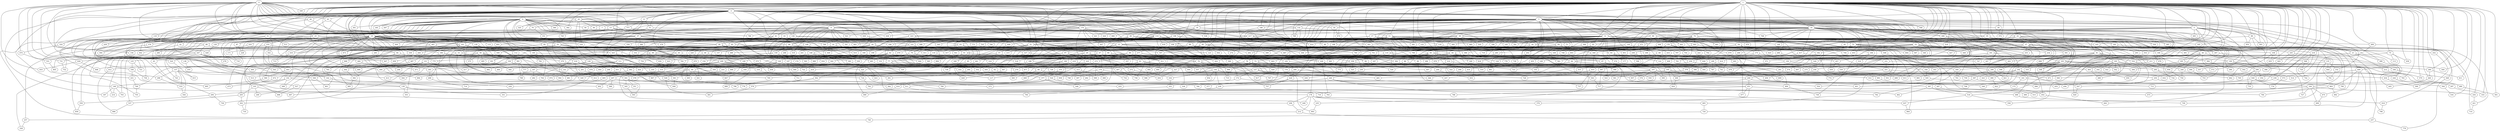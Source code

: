 graph g {0;1;2;3;4;5;6;7;8;9;10;11;12;13;14;15;16;17;18;19;20;21;22;23;24;25;26;27;28;29;30;31;32;33;34;35;36;37;38;39;40;41;42;43;44;45;46;47;48;49;50;51;52;53;54;55;56;57;58;59;60;61;62;63;64;65;66;67;68;69;70;71;72;73;74;75;76;77;78;79;80;81;82;83;84;85;86;87;88;89;90;91;92;93;94;95;96;97;98;99;100;101;102;103;104;105;106;107;108;109;110;111;112;113;114;115;116;117;118;119;120;121;122;123;124;125;126;127;128;129;130;131;132;133;134;135;136;137;138;139;140;141;142;143;144;145;146;147;148;149;150;151;152;153;154;155;156;157;158;159;160;161;162;163;164;165;166;167;168;169;170;171;172;173;174;175;176;177;178;179;180;181;182;183;184;185;186;187;188;189;190;191;192;193;194;195;196;197;198;199;200;201;202;203;204;205;206;207;208;209;210;211;212;213;214;215;216;217;218;219;220;221;222;223;224;225;226;227;228;229;230;231;232;233;234;235;236;237;238;239;240;241;242;243;244;245;246;247;248;249;250;251;252;253;254;255;256;257;258;259;260;261;262;263;264;265;266;267;268;269;270;271;272;273;274;275;276;277;278;279;280;281;282;283;284;285;286;287;288;289;290;291;292;293;294;295;296;297;298;299;300;301;302;303;304;305;306;307;308;309;310;311;312;313;314;315;316;317;318;319;320;321;322;323;324;325;326;327;328;329;330;331;332;333;334;335;336;337;338;339;340;341;342;343;344;345;346;347;348;349;350;351;352;353;354;355;356;357;358;359;360;361;362;363;364;365;366;367;368;369;370;371;372;373;374;375;376;377;378;379;380;381;382;383;384;385;386;387;388;389;390;391;392;393;394;395;396;397;398;399;400;401;402;403;404;405;406;407;408;409;410;411;412;413;414;415;416;417;418;419;420;421;422;423;424;425;426;427;428;429;430;431;432;433;434;435;436;437;438;439;440;441;442;443;444;445;446;447;448;449;450;451;452;453;454;455;456;457;458;459;460;461;462;463;464;465;466;467;468;469;470;471;472;473;474;475;476;477;478;479;480;481;482;483;484;485;486;487;488;489;490;491;492;493;494;495;496;497;498;499;500;501;502;503;504;505;506;507;508;509;510;511;512;513;514;515;516;517;518;519;520;521;522;523;524;525;526;527;528;529;530;531;532;533;534;535;536;537;538;539;540;541;542;543;544;545;546;547;548;549;550;551;552;553;554;555;556;557;558;559;560;561;562;563;564;565;566;567;568;569;570;571;572;573;574;575;576;577;578;579;580;581;582;583;584;585;586;587;588;589;590;591;592;593;594;595;596;597;598;599;600;601;602;603;604;605;606;607;608;609;610;611;612;613;614;615;616;617;618;619;620;621;622;623;624;625;626;627;628;629;630;631;632;633;634;635;636;637;638;639;640;641;642;643;644;645;646;647;648;649;650;651;652;653;654;655;656;657;658;659;660;661;662;663;664;665;666;667;668;669;670;671;672;673;674;675;676;677;678;679;680;681;682;683;684;685;686;687;688;689;690;691;692;693;694;695;696;697;698;699;700;701;702;703;704;705;706;707;708;709;710;711;712;713;714;715;716;717;718;719;720;721;722;723;724;725;726;727;728;729;730;731;732;733;734;735;736;737;738;739;740;741;742;743;744;745;746;747;748;749;750;751;752;753;754;755;756;757;758;759;760;761;762;763;764;765;766;767;768;769;770;771;772;773;774;775;776;777;778;779;780;781;782;783;784;785;786;787;788;789;790;791;792;793;794;795;796;797;798;799;0 -- 2;0 -- 4;0 -- 13;0 -- 19;0 -- 20;0 -- 25;0 -- 39;0 -- 43;0 -- 48;0 -- 53;0 -- 60;0 -- 92;0 -- 98;0 -- 101;0 -- 128;0 -- 156;0 -- 166;0 -- 247;0 -- 326;0 -- 474;0 -- 490;0 -- 571;0 -- 628;0 -- 633;0 -- 731;0 -- 745;0 -- 786;1 -- 2;1 -- 3;1 -- 5;1 -- 6;1 -- 8;1 -- 9;1 -- 11;1 -- 12;1 -- 16;1 -- 18;1 -- 22;1 -- 27;1 -- 28;1 -- 33;1 -- 34;1 -- 35;1 -- 40;1 -- 54;1 -- 55;1 -- 62;1 -- 64;1 -- 74;1 -- 75;1 -- 78;1 -- 81;1 -- 83;1 -- 86;1 -- 88;1 -- 95;1 -- 110;1 -- 115;1 -- 120;1 -- 121;1 -- 126;1 -- 130;1 -- 134;1 -- 140;1 -- 142;1 -- 143;1 -- 165;1 -- 170;1 -- 175;1 -- 176;1 -- 182;1 -- 186;1 -- 187;1 -- 218;1 -- 221;1 -- 224;1 -- 233;1 -- 236;1 -- 245;1 -- 252;1 -- 254;1 -- 260;1 -- 263;1 -- 266;1 -- 273;1 -- 281;1 -- 326;1 -- 333;1 -- 338;1 -- 342;1 -- 356;1 -- 360;1 -- 363;1 -- 372;1 -- 392;1 -- 396;1 -- 399;1 -- 406;1 -- 418;1 -- 426;1 -- 427;1 -- 435;1 -- 436;1 -- 440;1 -- 470;1 -- 491;1 -- 500;1 -- 501;1 -- 504;1 -- 507;1 -- 516;1 -- 519;1 -- 520;1 -- 526;1 -- 538;1 -- 546;1 -- 553;1 -- 560;1 -- 570;1 -- 583;1 -- 590;1 -- 611;1 -- 632;1 -- 674;1 -- 678;1 -- 700;1 -- 746;1 -- 769;1 -- 783;2 -- 3;2 -- 4;2 -- 6;2 -- 12;2 -- 13;2 -- 20;2 -- 30;2 -- 31;2 -- 38;2 -- 43;2 -- 49;2 -- 51;2 -- 56;2 -- 57;2 -- 60;2 -- 69;2 -- 89;2 -- 94;2 -- 95;2 -- 114;2 -- 118;2 -- 127;2 -- 132;2 -- 134;2 -- 138;2 -- 146;2 -- 148;2 -- 170;2 -- 185;2 -- 199;2 -- 255;2 -- 264;2 -- 301;2 -- 324;2 -- 325;2 -- 398;2 -- 410;2 -- 439;2 -- 442;2 -- 443;2 -- 453;2 -- 461;2 -- 472;2 -- 486;2 -- 499;2 -- 509;2 -- 561;2 -- 588;2 -- 597;2 -- 614;2 -- 625;2 -- 631;2 -- 640;2 -- 647;2 -- 685;2 -- 702;2 -- 751;2 -- 752;3 -- 5;3 -- 7;3 -- 16;3 -- 17;3 -- 18;3 -- 21;3 -- 28;3 -- 30;3 -- 36;3 -- 38;3 -- 39;3 -- 41;3 -- 50;3 -- 59;3 -- 61;3 -- 74;3 -- 76;3 -- 77;3 -- 79;3 -- 80;3 -- 93;3 -- 107;3 -- 124;3 -- 132;3 -- 133;3 -- 152;3 -- 158;3 -- 161;3 -- 162;3 -- 173;3 -- 186;3 -- 253;3 -- 274;3 -- 300;3 -- 334;3 -- 355;3 -- 357;3 -- 366;3 -- 368;3 -- 381;3 -- 385;3 -- 404;3 -- 464;3 -- 496;3 -- 512;3 -- 546;3 -- 567;3 -- 574;3 -- 587;3 -- 613;3 -- 621;3 -- 623;3 -- 638;3 -- 719;3 -- 768;4 -- 7;4 -- 8;4 -- 9;4 -- 10;4 -- 14;4 -- 37;4 -- 50;4 -- 65;4 -- 66;4 -- 76;4 -- 82;4 -- 84;4 -- 112;4 -- 125;4 -- 129;4 -- 154;4 -- 183;4 -- 185;4 -- 197;4 -- 223;4 -- 232;4 -- 234;4 -- 272;4 -- 301;4 -- 360;4 -- 389;4 -- 392;4 -- 428;4 -- 506;4 -- 584;4 -- 597;4 -- 639;4 -- 642;4 -- 721;4 -- 740;4 -- 781;5 -- 10;5 -- 21;5 -- 73;5 -- 88;5 -- 90;5 -- 150;5 -- 193;5 -- 283;5 -- 303;5 -- 572;5 -- 604;5 -- 652;5 -- 671;6 -- 51;6 -- 270;6 -- 321;6 -- 571;7 -- 85;7 -- 758;8 -- 139;8 -- 232;8 -- 352;8 -- 512;8 -- 695;9 -- 11;9 -- 15;9 -- 29;9 -- 37;9 -- 87;9 -- 96;9 -- 105;9 -- 159;9 -- 167;9 -- 217;9 -- 228;9 -- 288;9 -- 319;9 -- 376;9 -- 482;9 -- 513;9 -- 521;9 -- 538;9 -- 725;9 -- 767;9 -- 771;10 -- 52;10 -- 179;10 -- 211;10 -- 380;11 -- 14;11 -- 15;11 -- 33;11 -- 34;11 -- 44;11 -- 49;11 -- 59;11 -- 111;11 -- 117;11 -- 119;11 -- 133;11 -- 196;11 -- 207;11 -- 269;11 -- 281;11 -- 307;11 -- 343;11 -- 387;11 -- 466;11 -- 519;11 -- 614;11 -- 618;11 -- 643;11 -- 648;11 -- 661;11 -- 730;11 -- 744;11 -- 784;11 -- 795;12 -- 23;12 -- 70;12 -- 72;12 -- 97;12 -- 103;12 -- 131;12 -- 174;12 -- 192;12 -- 200;12 -- 261;12 -- 304;12 -- 347;12 -- 361;12 -- 374;12 -- 384;12 -- 395;12 -- 401;12 -- 406;12 -- 429;12 -- 441;12 -- 517;12 -- 550;12 -- 594;12 -- 635;12 -- 685;12 -- 766;12 -- 772;12 -- 792;12 -- 799;13 -- 19;13 -- 62;13 -- 151;13 -- 198;13 -- 336;13 -- 431;13 -- 639;13 -- 785;14 -- 47;14 -- 53;14 -- 171;14 -- 180;15 -- 68;15 -- 69;15 -- 79;15 -- 188;15 -- 226;15 -- 610;15 -- 653;16 -- 17;16 -- 22;16 -- 26;16 -- 35;16 -- 45;16 -- 71;16 -- 80;16 -- 105;16 -- 106;16 -- 119;16 -- 122;16 -- 126;16 -- 135;16 -- 136;16 -- 144;16 -- 149;16 -- 164;16 -- 168;16 -- 217;16 -- 227;16 -- 271;16 -- 283;16 -- 310;16 -- 409;16 -- 417;16 -- 475;16 -- 478;16 -- 496;16 -- 530;16 -- 535;16 -- 687;16 -- 723;16 -- 768;16 -- 790;17 -- 31;17 -- 91;17 -- 162;17 -- 194;17 -- 734;17 -- 738;18 -- 24;18 -- 41;18 -- 198;18 -- 204;18 -- 510;19 -- 23;19 -- 24;19 -- 26;19 -- 32;19 -- 48;19 -- 52;19 -- 54;19 -- 99;19 -- 102;19 -- 108;19 -- 115;19 -- 116;19 -- 130;19 -- 137;19 -- 169;19 -- 171;19 -- 194;19 -- 201;19 -- 203;19 -- 222;19 -- 257;19 -- 261;19 -- 285;19 -- 329;19 -- 378;19 -- 400;19 -- 402;19 -- 416;19 -- 425;19 -- 444;19 -- 458;19 -- 497;19 -- 531;19 -- 589;19 -- 592;19 -- 602;19 -- 605;19 -- 634;19 -- 641;19 -- 673;19 -- 694;19 -- 700;19 -- 713;19 -- 718;19 -- 743;19 -- 755;19 -- 761;19 -- 764;20 -- 25;20 -- 36;20 -- 121;20 -- 128;20 -- 172;20 -- 229;20 -- 325;20 -- 591;21 -- 213;21 -- 309;21 -- 368;21 -- 747;22 -- 27;22 -- 40;22 -- 45;22 -- 55;22 -- 72;22 -- 109;22 -- 165;22 -- 293;22 -- 300;22 -- 308;22 -- 385;22 -- 390;22 -- 446;22 -- 530;22 -- 697;23 -- 285;23 -- 287;23 -- 349;24 -- 93;24 -- 99;24 -- 205;24 -- 220;24 -- 332;24 -- 340;24 -- 432;24 -- 495;24 -- 504;24 -- 670;24 -- 726;24 -- 770;25 -- 32;25 -- 229;25 -- 241;25 -- 280;25 -- 439;25 -- 608;26 -- 227;26 -- 318;26 -- 373;26 -- 425;26 -- 449;26 -- 507;26 -- 527;26 -- 610;26 -- 630;26 -- 668;26 -- 698;27 -- 29;27 -- 66;27 -- 75;27 -- 113;27 -- 116;27 -- 181;27 -- 219;27 -- 231;27 -- 234;27 -- 245;27 -- 253;27 -- 267;27 -- 344;27 -- 421;27 -- 534;27 -- 549;27 -- 591;27 -- 626;27 -- 710;28 -- 372;29 -- 61;29 -- 64;29 -- 73;29 -- 85;29 -- 104;29 -- 124;29 -- 154;29 -- 208;29 -- 210;29 -- 461;29 -- 542;29 -- 593;29 -- 775;30 -- 196;30 -- 674;31 -- 46;31 -- 57;31 -- 91;31 -- 252;31 -- 580;31 -- 601;31 -- 651;31 -- 797;32 -- 63;33 -- 81;33 -- 163;33 -- 268;33 -- 317;33 -- 340;33 -- 346;33 -- 453;33 -- 479;33 -- 489;33 -- 541;33 -- 551;33 -- 573;33 -- 598;33 -- 744;34 -- 44;34 -- 47;34 -- 182;35 -- 145;35 -- 218;35 -- 658;36 -- 118;36 -- 153;37 -- 42;37 -- 46;37 -- 87;37 -- 149;37 -- 206;37 -- 250;37 -- 376;37 -- 380;37 -- 444;37 -- 722;38 -- 67;38 -- 71;38 -- 89;38 -- 96;38 -- 155;38 -- 177;38 -- 210;38 -- 279;38 -- 508;38 -- 535;38 -- 557;38 -- 566;38 -- 607;39 -- 58;39 -- 108;39 -- 145;39 -- 320;39 -- 403;39 -- 654;40 -- 183;40 -- 184;40 -- 225;40 -- 240;40 -- 244;40 -- 273;40 -- 386;40 -- 532;40 -- 656;40 -- 753;41 -- 42;41 -- 68;41 -- 101;41 -- 123;41 -- 129;41 -- 222;41 -- 348;42 -- 123;42 -- 168;42 -- 282;42 -- 416;43 -- 94;43 -- 279;44 -- 63;44 -- 67;44 -- 78;44 -- 160;44 -- 263;44 -- 299;44 -- 618;44 -- 634;45 -- 417;46 -- 104;46 -- 383;47 -- 109;47 -- 153;47 -- 422;47 -- 532;47 -- 552;47 -- 680;48 -- 65;48 -- 157;48 -- 247;48 -- 280;51 -- 82;51 -- 114;52 -- 56;52 -- 216;52 -- 264;52 -- 328;52 -- 332;52 -- 375;52 -- 411;52 -- 460;52 -- 476;52 -- 541;52 -- 593;53 -- 412;53 -- 423;53 -- 731;54 -- 106;54 -- 175;54 -- 430;54 -- 457;54 -- 581;55 -- 110;55 -- 202;56 -- 90;56 -- 138;56 -- 216;56 -- 262;56 -- 322;56 -- 375;56 -- 381;56 -- 495;56 -- 647;56 -- 668;56 -- 682;57 -- 58;57 -- 305;57 -- 485;57 -- 629;57 -- 707;58 -- 526;59 -- 97;59 -- 291;59 -- 306;59 -- 365;59 -- 427;59 -- 433;59 -- 604;59 -- 719;60 -- 438;60 -- 556;61 -- 127;61 -- 240;61 -- 272;61 -- 393;61 -- 405;61 -- 675;61 -- 732;62 -- 70;62 -- 219;62 -- 537;62 -- 665;62 -- 777;62 -- 780;63 -- 294;64 -- 335;64 -- 356;64 -- 410;64 -- 574;65 -- 131;65 -- 708;66 -- 209;66 -- 284;66 -- 363;66 -- 569;66 -- 643;67 -- 107;67 -- 379;67 -- 576;68 -- 77;68 -- 122;68 -- 188;68 -- 195;68 -- 311;68 -- 450;68 -- 492;68 -- 669;69 -- 136;69 -- 422;70 -- 242;70 -- 419;70 -- 617;70 -- 666;70 -- 688;70 -- 715;72 -- 83;72 -- 189;72 -- 259;72 -- 346;72 -- 394;72 -- 587;72 -- 625;72 -- 797;73 -- 98;73 -- 260;73 -- 289;73 -- 666;73 -- 677;73 -- 691;74 -- 176;74 -- 180;74 -- 181;74 -- 203;74 -- 237;74 -- 271;74 -- 290;74 -- 323;74 -- 407;74 -- 423;74 -- 441;74 -- 540;74 -- 585;74 -- 600;74 -- 781;75 -- 113;75 -- 342;75 -- 409;75 -- 436;76 -- 151;76 -- 393;77 -- 92;77 -- 320;77 -- 407;77 -- 484;77 -- 528;78 -- 84;78 -- 197;78 -- 204;78 -- 291;78 -- 429;78 -- 505;78 -- 523;78 -- 793;79 -- 100;79 -- 147;79 -- 226;79 -- 454;80 -- 100;80 -- 302;80 -- 308;80 -- 442;80 -- 497;80 -- 558;80 -- 603;80 -- 704;81 -- 163;81 -- 193;81 -- 295;81 -- 529;81 -- 606;81 -- 696;82 -- 317;82 -- 508;82 -- 559;82 -- 646;82 -- 659;83 -- 86;83 -- 125;83 -- 135;83 -- 189;83 -- 259;83 -- 327;83 -- 358;83 -- 362;83 -- 424;83 -- 741;84 -- 102;84 -- 305;84 -- 321;84 -- 795;85 -- 482;85 -- 536;86 -- 141;86 -- 238;86 -- 716;87 -- 228;87 -- 473;88 -- 354;88 -- 583;88 -- 608;88 -- 652;89 -- 157;89 -- 160;89 -- 296;89 -- 486;89 -- 687;89 -- 787;90 -- 554;91 -- 645;91 -- 679;91 -- 684;92 -- 312;92 -- 506;93 -- 150;93 -- 177;93 -- 312;93 -- 596;94 -- 364;94 -- 484;94 -- 775;95 -- 199;95 -- 238;95 -- 246;95 -- 256;95 -- 277;95 -- 399;95 -- 565;95 -- 586;95 -- 754;96 -- 159;96 -- 288;96 -- 319;96 -- 351;96 -- 467;96 -- 657;96 -- 746;97 -- 120;97 -- 337;97 -- 548;97 -- 749;98 -- 117;98 -- 565;98 -- 712;99 -- 111;99 -- 174;99 -- 225;99 -- 458;99 -- 612;99 -- 670;99 -- 680;100 -- 689;101 -- 112;101 -- 148;101 -- 156;101 -- 166;101 -- 330;101 -- 483;102 -- 103;102 -- 139;102 -- 146;102 -- 269;103 -- 205;103 -- 249;103 -- 467;104 -- 137;104 -- 327;104 -- 353;104 -- 364;104 -- 382;104 -- 432;105 -- 289;105 -- 297;105 -- 672;106 -- 310;106 -- 457;106 -- 459;107 -- 161;107 -- 236;107 -- 329;107 -- 472;107 -- 576;107 -- 581;107 -- 595;107 -- 632;107 -- 683;107 -- 748;107 -- 760;108 -- 220;108 -- 241;108 -- 677;109 -- 155;109 -- 208;110 -- 167;110 -- 190;110 -- 211;111 -- 201;111 -- 350;111 -- 471;112 -- 191;112 -- 776;114 -- 143;114 -- 158;114 -- 215;114 -- 268;114 -- 306;114 -- 398;114 -- 418;114 -- 449;114 -- 524;114 -- 556;114 -- 693;116 -- 373;116 -- 483;116 -- 626;116 -- 640;118 -- 324;119 -- 258;119 -- 292;120 -- 233;120 -- 316;120 -- 714;120 -- 794;121 -- 169;121 -- 191;121 -- 267;121 -- 314;121 -- 359;121 -- 366;121 -- 684;122 -- 195;122 -- 304;123 -- 408;125 -- 336;125 -- 721;126 -- 411;126 -- 727;126 -- 778;127 -- 172;127 -- 465;127 -- 560;127 -- 592;128 -- 249;128 -- 335;128 -- 424;128 -- 463;128 -- 481;128 -- 528;129 -- 428;130 -- 140;130 -- 316;130 -- 782;131 -- 141;131 -- 248;131 -- 499;131 -- 517;131 -- 543;131 -- 735;132 -- 202;132 -- 660;132 -- 756;132 -- 769;132 -- 799;134 -- 209;134 -- 311;134 -- 563;135 -- 152;135 -- 631;135 -- 644;135 -- 709;135 -- 791;136 -- 144;136 -- 290;136 -- 396;137 -- 142;137 -- 296;137 -- 533;137 -- 544;137 -- 615;137 -- 658;137 -- 743;138 -- 255;139 -- 331;139 -- 353;139 -- 716;140 -- 147;140 -- 341;140 -- 782;142 -- 345;143 -- 293;144 -- 200;144 -- 207;144 -- 239;144 -- 262;144 -- 430;144 -- 511;144 -- 654;146 -- 178;146 -- 187;146 -- 214;146 -- 703;147 -- 386;147 -- 419;147 -- 711;148 -- 276;148 -- 313;148 -- 362;148 -- 365;148 -- 462;148 -- 703;149 -- 266;150 -- 179;150 -- 303;152 -- 791;153 -- 575;158 -- 215;158 -- 274;159 -- 214;159 -- 230;159 -- 231;159 -- 414;159 -- 487;161 -- 164;161 -- 173;162 -- 338;162 -- 553;163 -- 192;163 -- 275;163 -- 295;163 -- 348;163 -- 357;163 -- 367;163 -- 415;163 -- 452;163 -- 555;163 -- 594;164 -- 254;164 -- 475;164 -- 490;164 -- 675;164 -- 699;164 -- 727;166 -- 270;166 -- 498;166 -- 754;166 -- 765;167 -- 525;168 -- 384;169 -- 494;170 -- 221;170 -- 223;170 -- 224;170 -- 277;170 -- 337;170 -- 447;170 -- 521;170 -- 602;170 -- 660;170 -- 786;171 -- 718;172 -- 287;172 -- 527;175 -- 371;175 -- 408;175 -- 619;175 -- 664;176 -- 178;176 -- 235;176 -- 243;176 -- 251;176 -- 258;176 -- 265;176 -- 315;176 -- 433;176 -- 491;176 -- 651;176 -- 705;176 -- 751;176 -- 785;176 -- 792;178 -- 206;178 -- 212;178 -- 235;178 -- 448;178 -- 578;178 -- 616;178 -- 665;179 -- 369;179 -- 412;179 -- 586;180 -- 518;180 -- 764;181 -- 190;181 -- 414;181 -- 502;181 -- 701;182 -- 371;183 -- 184;183 -- 394;184 -- 649;186 -- 518;188 -- 298;188 -- 404;189 -- 420;189 -- 480;189 -- 741;189 -- 770;189 -- 787;190 -- 276;190 -- 314;190 -- 557;191 -- 403;191 -- 585;192 -- 250;192 -- 361;192 -- 389;192 -- 434;192 -- 456;192 -- 468;192 -- 562;192 -- 622;193 -- 242;193 -- 256;193 -- 322;193 -- 463;193 -- 488;193 -- 542;193 -- 650;193 -- 798;194 -- 728;195 -- 341;195 -- 387;195 -- 397;195 -- 466;195 -- 550;195 -- 551;195 -- 624;195 -- 707;196 -- 476;196 -- 678;197 -- 282;197 -- 413;197 -- 672;198 -- 230;198 -- 395;198 -- 447;198 -- 470;198 -- 487;198 -- 759;200 -- 239;200 -- 401;200 -- 451;201 -- 377;201 -- 582;202 -- 730;203 -- 243;203 -- 434;203 -- 706;204 -- 653;205 -- 302;205 -- 537;206 -- 212;207 -- 402;207 -- 511;207 -- 588;209 -- 284;209 -- 391;209 -- 400;209 -- 564;209 -- 569;209 -- 676;210 -- 607;210 -- 723;211 -- 213;211 -- 315;211 -- 572;212 -- 237;212 -- 257;213 -- 570;216 -- 298;216 -- 469;216 -- 645;216 -- 667;217 -- 265;217 -- 477;217 -- 725;217 -- 771;218 -- 547;218 -- 568;218 -- 729;219 -- 350;219 -- 367;222 -- 278;223 -- 248;223 -- 292;223 -- 343;223 -- 563;225 -- 309;225 -- 313;225 -- 612;226 -- 388;226 -- 510;226 -- 522;226 -- 763;226 -- 773;227 -- 286;227 -- 318;227 -- 349;229 -- 627;231 -- 251;232 -- 339;232 -- 352;232 -- 413;232 -- 642;232 -- 796;233 -- 307;233 -- 448;234 -- 555;235 -- 693;236 -- 480;236 -- 712;237 -- 779;238 -- 246;239 -- 294;240 -- 244;240 -- 750;241 -- 383;242 -- 650;243 -- 379;244 -- 297;245 -- 443;245 -- 644;246 -- 494;246 -- 575;246 -- 637;246 -- 737;246 -- 780;247 -- 278;247 -- 420;247 -- 520;247 -- 543;247 -- 628;247 -- 724;250 -- 344;250 -- 456;251 -- 378;251 -- 514;251 -- 613;252 -- 616;253 -- 347;254 -- 421;256 -- 450;256 -- 772;257 -- 328;258 -- 465;258 -- 596;259 -- 359;259 -- 500;260 -- 440;260 -- 611;261 -- 275;261 -- 706;263 -- 299;263 -- 598;265 -- 286;266 -- 529;267 -- 568;270 -- 676;271 -- 339;271 -- 455;271 -- 493;272 -- 334;272 -- 732;273 -- 331;273 -- 599;277 -- 358;277 -- 370;277 -- 690;277 -- 747;284 -- 391;284 -- 599;287 -- 452;289 -- 405;289 -- 426;289 -- 691;290 -- 354;290 -- 540;290 -- 705;290 -- 733;291 -- 323;291 -- 609;294 -- 559;294 -- 736;295 -- 573;295 -- 734;296 -- 533;297 -- 333;299 -- 621;299 -- 671;299 -- 759;300 -- 446;300 -- 562;301 -- 330;302 -- 735;308 -- 603;309 -- 701;309 -- 762;311 -- 464;311 -- 492;312 -- 549;313 -- 369;314 -- 481;315 -- 566;316 -- 623;318 -- 567;324 -- 474;327 -- 454;334 -- 355;336 -- 431;336 -- 758;338 -- 435;338 -- 662;339 -- 455;339 -- 493;340 -- 374;340 -- 388;340 -- 415;340 -- 561;341 -- 345;341 -- 351;341 -- 503;341 -- 547;342 -- 722;344 -- 534;345 -- 503;350 -- 694;350 -- 788;352 -- 460;352 -- 469;355 -- 794;356 -- 545;358 -- 370;358 -- 451;358 -- 525;358 -- 697;358 -- 728;359 -- 627;361 -- 646;362 -- 377;362 -- 479;364 -- 382;366 -- 778;367 -- 641;367 -- 717;368 -- 445;370 -- 667;370 -- 669;373 -- 636;374 -- 595;376 -- 584;377 -- 548;377 -- 582;377 -- 635;379 -- 437;379 -- 662;381 -- 682;381 -- 777;381 -- 789;382 -- 485;383 -- 505;384 -- 390;386 -- 489;386 -- 657;387 -- 397;387 -- 663;388 -- 523;389 -- 622;393 -- 498;397 -- 462;397 -- 468;397 -- 516;400 -- 564;403 -- 580;405 -- 438;406 -- 515;406 -- 649;407 -- 756;409 -- 514;409 -- 663;409 -- 692;409 -- 720;415 -- 726;415 -- 737;416 -- 713;417 -- 478;417 -- 761;419 -- 711;420 -- 724;421 -- 710;422 -- 437;425 -- 630;425 -- 688;426 -- 536;426 -- 757;429 -- 617;431 -- 749;432 -- 524;434 -- 590;440 -- 445;442 -- 704;443 -- 502;451 -- 477;451 -- 515;451 -- 578;451 -- 788;452 -- 600;455 -- 522;457 -- 459;457 -- 539;460 -- 471;461 -- 739;463 -- 488;463 -- 783;466 -- 624;468 -- 709;472 -- 473;474 -- 531;475 -- 699;480 -- 501;482 -- 513;482 -- 748;483 -- 552;486 -- 636;487 -- 736;493 -- 609;494 -- 738;496 -- 539;496 -- 620;497 -- 509;497 -- 673;498 -- 714;506 -- 601;507 -- 589;508 -- 545;511 -- 763;516 -- 558;516 -- 637;520 -- 615;521 -- 767;524 -- 577;524 -- 619;524 -- 760;524 -- 796;527 -- 698;528 -- 579;528 -- 681;529 -- 577;531 -- 605;532 -- 655;532 -- 656;533 -- 544;537 -- 686;540 -- 708;540 -- 733;540 -- 774;540 -- 790;545 -- 554;545 -- 655;547 -- 620;553 -- 683;559 -- 659;562 -- 579;562 -- 776;567 -- 629;568 -- 729;568 -- 742;571 -- 638;571 -- 745;573 -- 774;579 -- 681;580 -- 695;589 -- 757;591 -- 606;594 -- 753;603 -- 679;608 -- 739;612 -- 686;616 -- 798;618 -- 661;619 -- 690;627 -- 689;628 -- 633;628 -- 648;631 -- 702;637 -- 664;639 -- 766;641 -- 717;649 -- 779;656 -- 750;663 -- 692;663 -- 784;665 -- 720;666 -- 715;668 -- 765;691 -- 696;717 -- 762;720 -- 740;724 -- 793;729 -- 742;731 -- 752;749 -- 755;751 -- 773;777 -- 789;}